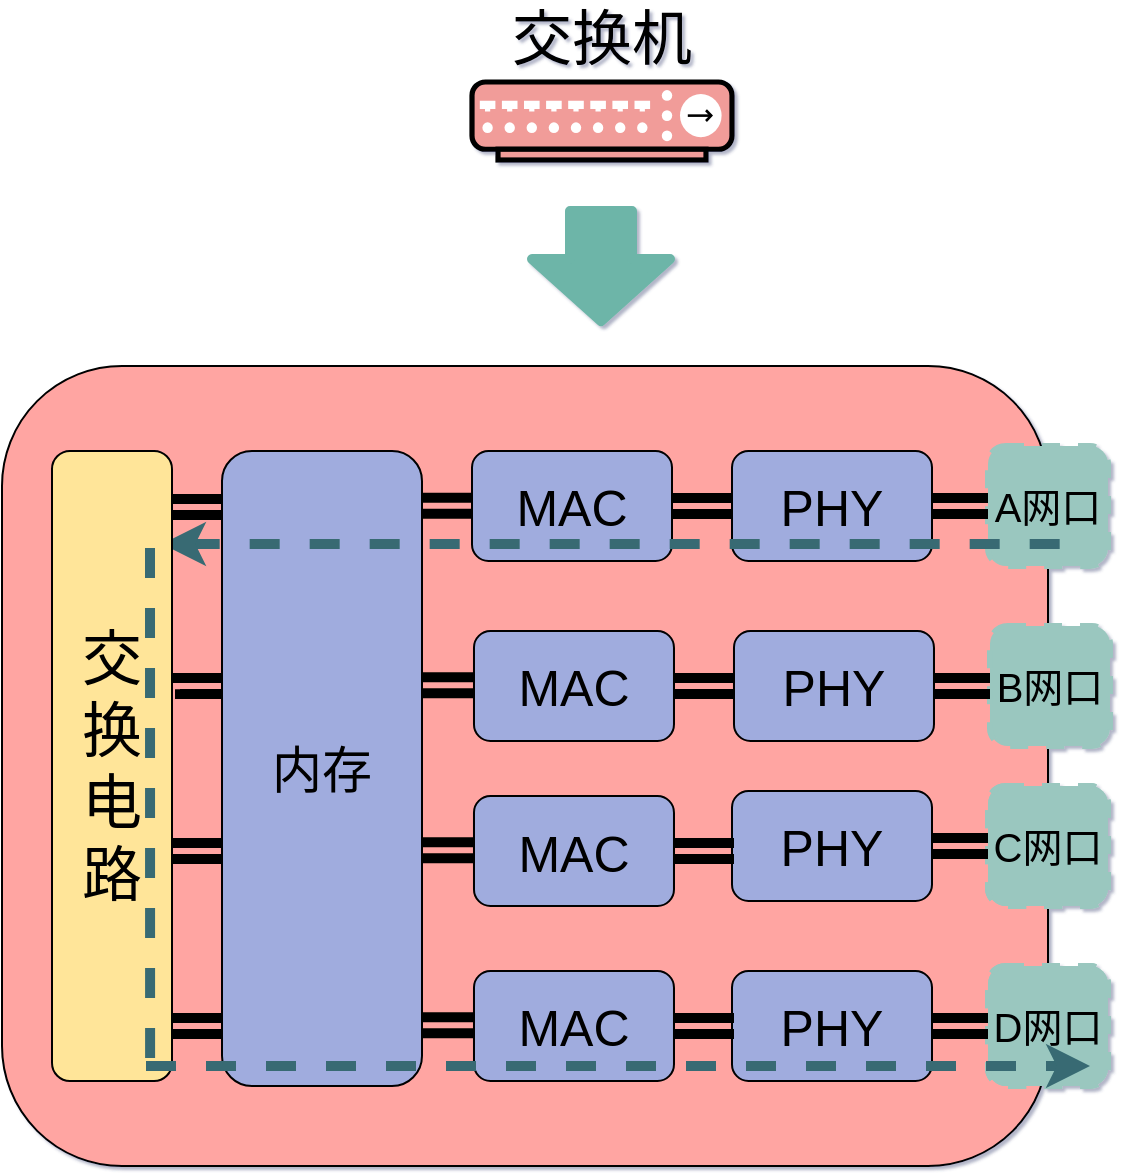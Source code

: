 <mxfile version="21.6.9" type="github">
  <diagram id="3228e29e-7158-1315-38df-8450db1d8a1d" name="Page-1">
    <mxGraphModel dx="1524" dy="1682" grid="1" gridSize="10" guides="1" tooltips="1" connect="1" arrows="1" fold="1" page="1" pageScale="1" pageWidth="600" pageHeight="200" background="#ffffff" math="0" shadow="1">
      <root>
        <mxCell id="0" />
        <mxCell id="1" parent="0" />
        <mxCell id="2FnHlDQc3e_-eUdSoOCG-1" value="" style="rounded=1;whiteSpace=wrap;html=1;fillColor=#FFA5A2;" parent="1" vertex="1">
          <mxGeometry x="-577" y="190" width="523" height="400" as="geometry" />
        </mxCell>
        <mxCell id="fYc7Ru6buci-YKz5Eo-_-1" value="" style="fontColor=#0066CC;verticalAlign=top;verticalLabelPosition=bottom;labelPosition=center;align=center;html=1;outlineConnect=0;gradientColor=none;gradientDirection=north;strokeWidth=2;shape=mxgraph.networks.hub;fillColor=#F19C99;" parent="1" vertex="1">
          <mxGeometry x="-342" y="48" width="130" height="39" as="geometry" />
        </mxCell>
        <mxCell id="fYc7Ru6buci-YKz5Eo-_-4" value="&lt;span style=&quot;font-size: 30px&quot;&gt;交换机&lt;/span&gt;" style="text;html=1;strokeColor=none;fillColor=none;align=center;verticalAlign=middle;whiteSpace=wrap;rounded=0;" parent="1" vertex="1">
          <mxGeometry x="-327" y="10" width="100" height="31" as="geometry" />
        </mxCell>
        <mxCell id="2FnHlDQc3e_-eUdSoOCG-2" value="&lt;font style=&quot;font-size: 20px&quot;&gt;A网口&lt;/font&gt;" style="rounded=1;whiteSpace=wrap;html=1;fillColor=#9AC7BF;strokeColor=#9AC7BF;dashed=1;strokeWidth=3;" parent="1" vertex="1">
          <mxGeometry x="-84" y="230" width="60" height="60" as="geometry" />
        </mxCell>
        <mxCell id="2FnHlDQc3e_-eUdSoOCG-4" value="" style="rounded=1;whiteSpace=wrap;html=1;fillColor=#9AC7BF;strokeColor=#9AC7BF;strokeWidth=3;dashed=1;" parent="1" vertex="1">
          <mxGeometry x="-84" y="400" width="60" height="60" as="geometry" />
        </mxCell>
        <mxCell id="2FnHlDQc3e_-eUdSoOCG-5" value="" style="rounded=1;whiteSpace=wrap;html=1;fillColor=#9AC7BF;strokeColor=#9AC7BF;strokeWidth=3;dashed=1;" parent="1" vertex="1">
          <mxGeometry x="-84" y="490" width="60" height="60" as="geometry" />
        </mxCell>
        <mxCell id="2FnHlDQc3e_-eUdSoOCG-10" style="edgeStyle=orthogonalEdgeStyle;rounded=0;orthogonalLoop=1;jettySize=auto;html=1;exitX=1;exitY=0.5;exitDx=0;exitDy=0;entryX=0;entryY=0.5;entryDx=0;entryDy=0;endArrow=none;endFill=0;strokeWidth=5;shape=link;" parent="1" source="2FnHlDQc3e_-eUdSoOCG-7" target="2FnHlDQc3e_-eUdSoOCG-2" edge="1">
          <mxGeometry relative="1" as="geometry" />
        </mxCell>
        <mxCell id="2Wd3UBVozqNLlvINTNh1-8" style="edgeStyle=orthogonalEdgeStyle;rounded=0;orthogonalLoop=1;jettySize=auto;html=1;exitX=0;exitY=0.5;exitDx=0;exitDy=0;entryX=1;entryY=0.5;entryDx=0;entryDy=0;endArrow=none;endFill=0;strokeWidth=5;shape=link;" parent="1" source="2FnHlDQc3e_-eUdSoOCG-7" target="2Wd3UBVozqNLlvINTNh1-5" edge="1">
          <mxGeometry relative="1" as="geometry" />
        </mxCell>
        <mxCell id="2FnHlDQc3e_-eUdSoOCG-7" value="&lt;font style=&quot;font-size: 25px&quot;&gt;PHY&lt;/font&gt;" style="rounded=1;whiteSpace=wrap;html=1;fillColor=#A0ACDE;" parent="1" vertex="1">
          <mxGeometry x="-212" y="232.5" width="100" height="55" as="geometry" />
        </mxCell>
        <mxCell id="2FnHlDQc3e_-eUdSoOCG-12" value="&lt;span style=&quot;font-size: 20px&quot;&gt;B网口&lt;/span&gt;" style="rounded=1;whiteSpace=wrap;html=1;fillColor=#9AC7BF;strokeWidth=3;dashed=1;strokeColor=#9AC7BF;" parent="1" vertex="1">
          <mxGeometry x="-83.01" y="320" width="60" height="60" as="geometry" />
        </mxCell>
        <mxCell id="2FnHlDQc3e_-eUdSoOCG-13" style="edgeStyle=orthogonalEdgeStyle;rounded=0;orthogonalLoop=1;jettySize=auto;html=1;exitX=1;exitY=0.5;exitDx=0;exitDy=0;entryX=0;entryY=0.5;entryDx=0;entryDy=0;endArrow=none;endFill=0;strokeWidth=5;shape=link;" parent="1" source="2FnHlDQc3e_-eUdSoOCG-15" target="2FnHlDQc3e_-eUdSoOCG-12" edge="1">
          <mxGeometry relative="1" as="geometry" />
        </mxCell>
        <mxCell id="2FnHlDQc3e_-eUdSoOCG-15" value="&lt;font style=&quot;font-size: 25px&quot;&gt;PHY&lt;/font&gt;" style="rounded=1;whiteSpace=wrap;html=1;fillColor=#A0ACDE;" parent="1" vertex="1">
          <mxGeometry x="-211.01" y="322.5" width="100" height="55" as="geometry" />
        </mxCell>
        <mxCell id="2FnHlDQc3e_-eUdSoOCG-16" value="&lt;span style=&quot;font-size: 20px&quot;&gt;C网口&lt;/span&gt;" style="rounded=1;whiteSpace=wrap;html=1;fillColor=#9AC7BF;strokeColor=#9AC7BF;strokeWidth=3;dashed=1;" parent="1" vertex="1">
          <mxGeometry x="-84" y="400" width="60" height="60" as="geometry" />
        </mxCell>
        <mxCell id="2FnHlDQc3e_-eUdSoOCG-17" style="edgeStyle=orthogonalEdgeStyle;rounded=0;orthogonalLoop=1;jettySize=auto;html=1;exitX=1;exitY=0.5;exitDx=0;exitDy=0;entryX=0;entryY=0.5;entryDx=0;entryDy=0;endArrow=none;endFill=0;strokeWidth=5;shape=link;" parent="1" source="2FnHlDQc3e_-eUdSoOCG-19" target="2FnHlDQc3e_-eUdSoOCG-16" edge="1">
          <mxGeometry relative="1" as="geometry" />
        </mxCell>
        <mxCell id="2FnHlDQc3e_-eUdSoOCG-19" value="&lt;font style=&quot;font-size: 25px&quot;&gt;PHY&lt;/font&gt;" style="rounded=1;whiteSpace=wrap;html=1;fillColor=#A0ACDE;" parent="1" vertex="1">
          <mxGeometry x="-212" y="402.5" width="100" height="55" as="geometry" />
        </mxCell>
        <mxCell id="2FnHlDQc3e_-eUdSoOCG-20" value="&lt;span style=&quot;font-size: 20px&quot;&gt;D网口&lt;/span&gt;" style="rounded=1;whiteSpace=wrap;html=1;fillColor=#9AC7BF;strokeColor=#9AC7BF;strokeWidth=3;dashed=1;" parent="1" vertex="1">
          <mxGeometry x="-84" y="490" width="60" height="60" as="geometry" />
        </mxCell>
        <mxCell id="2FnHlDQc3e_-eUdSoOCG-21" style="edgeStyle=orthogonalEdgeStyle;rounded=0;orthogonalLoop=1;jettySize=auto;html=1;exitX=1;exitY=0.5;exitDx=0;exitDy=0;entryX=0;entryY=0.5;entryDx=0;entryDy=0;endArrow=none;endFill=0;strokeWidth=5;shape=link;" parent="1" source="2FnHlDQc3e_-eUdSoOCG-23" target="2FnHlDQc3e_-eUdSoOCG-20" edge="1">
          <mxGeometry relative="1" as="geometry" />
        </mxCell>
        <mxCell id="2FnHlDQc3e_-eUdSoOCG-23" value="&lt;font style=&quot;font-size: 25px&quot;&gt;PHY&lt;/font&gt;" style="rounded=1;whiteSpace=wrap;html=1;fillColor=#A0ACDE;" parent="1" vertex="1">
          <mxGeometry x="-212" y="492.5" width="100" height="55" as="geometry" />
        </mxCell>
        <mxCell id="2FnHlDQc3e_-eUdSoOCG-25" value="" style="shape=flexArrow;endArrow=classic;html=1;strokeWidth=5;endWidth=33;endSize=8.67;width=27;strokeColor=#6DB5A8;fillColor=#6DB5A8;" parent="1" edge="1">
          <mxGeometry width="50" height="50" relative="1" as="geometry">
            <mxPoint x="-277.5" y="110" as="sourcePoint" />
            <mxPoint x="-277.5" y="170" as="targetPoint" />
          </mxGeometry>
        </mxCell>
        <mxCell id="2Wd3UBVozqNLlvINTNh1-17" style="edgeStyle=orthogonalEdgeStyle;shape=link;rounded=0;orthogonalLoop=1;jettySize=auto;html=1;exitX=0;exitY=0.5;exitDx=0;exitDy=0;entryX=1;entryY=0.378;entryDx=0;entryDy=0;entryPerimeter=0;startArrow=classic;startFill=1;endArrow=none;endFill=0;strokeWidth=5;" parent="1" target="2FnHlDQc3e_-eUdSoOCG-6" edge="1">
          <mxGeometry relative="1" as="geometry">
            <mxPoint x="-466.01" y="350.0" as="sourcePoint" />
          </mxGeometry>
        </mxCell>
        <mxCell id="2Wd3UBVozqNLlvINTNh1-16" style="edgeStyle=orthogonalEdgeStyle;rounded=0;orthogonalLoop=1;jettySize=auto;html=1;exitX=0;exitY=0.5;exitDx=0;exitDy=0;entryX=1;entryY=0.5;entryDx=0;entryDy=0;endArrow=none;endFill=0;strokeWidth=5;shape=link;" parent="1" target="2Wd3UBVozqNLlvINTNh1-15" edge="1">
          <mxGeometry relative="1" as="geometry">
            <mxPoint x="-211.01" y="350" as="sourcePoint" />
          </mxGeometry>
        </mxCell>
        <mxCell id="2Wd3UBVozqNLlvINTNh1-18" style="edgeStyle=orthogonalEdgeStyle;shape=link;rounded=0;orthogonalLoop=1;jettySize=auto;html=1;exitX=0;exitY=0.5;exitDx=0;exitDy=0;entryX=1;entryY=0.378;entryDx=0;entryDy=0;entryPerimeter=0;startArrow=classic;startFill=1;endArrow=none;endFill=0;strokeWidth=5;" parent="1" edge="1">
          <mxGeometry relative="1" as="geometry">
            <mxPoint x="-497" y="431.57" as="targetPoint" />
            <mxPoint x="-466.01" y="432.5" as="sourcePoint" />
          </mxGeometry>
        </mxCell>
        <mxCell id="2Wd3UBVozqNLlvINTNh1-22" style="edgeStyle=orthogonalEdgeStyle;rounded=0;orthogonalLoop=1;jettySize=auto;html=1;exitX=0;exitY=0.5;exitDx=0;exitDy=0;entryX=1;entryY=0.5;entryDx=0;entryDy=0;endArrow=none;endFill=0;strokeWidth=5;shape=link;" parent="1" target="2Wd3UBVozqNLlvINTNh1-21" edge="1">
          <mxGeometry relative="1" as="geometry">
            <mxPoint x="-211.01" y="432.5" as="sourcePoint" />
          </mxGeometry>
        </mxCell>
        <mxCell id="2Wd3UBVozqNLlvINTNh1-23" style="edgeStyle=orthogonalEdgeStyle;shape=link;rounded=0;orthogonalLoop=1;jettySize=auto;html=1;exitX=0;exitY=0.5;exitDx=0;exitDy=0;entryX=1;entryY=0.378;entryDx=0;entryDy=0;entryPerimeter=0;startArrow=classic;startFill=1;endArrow=none;endFill=0;strokeWidth=5;" parent="1" edge="1">
          <mxGeometry relative="1" as="geometry">
            <mxPoint x="-497" y="519.07" as="targetPoint" />
            <mxPoint x="-466.01" y="520" as="sourcePoint" />
          </mxGeometry>
        </mxCell>
        <mxCell id="2Wd3UBVozqNLlvINTNh1-27" style="edgeStyle=orthogonalEdgeStyle;rounded=0;orthogonalLoop=1;jettySize=auto;html=1;exitX=0;exitY=0.5;exitDx=0;exitDy=0;entryX=1;entryY=0.5;entryDx=0;entryDy=0;endArrow=none;endFill=0;strokeWidth=5;shape=link;" parent="1" target="2Wd3UBVozqNLlvINTNh1-26" edge="1">
          <mxGeometry relative="1" as="geometry">
            <mxPoint x="-211.01" y="520" as="sourcePoint" />
          </mxGeometry>
        </mxCell>
        <mxCell id="z5WVHUyE9Uxdyr6KfAr9-2" style="edgeStyle=orthogonalEdgeStyle;rounded=0;orthogonalLoop=1;jettySize=auto;html=1;exitX=0;exitY=0.5;exitDx=0;exitDy=0;entryX=1;entryY=0.5;entryDx=0;entryDy=0;endArrow=none;endFill=0;strokeWidth=5;shape=link;" edge="1" parent="1">
          <mxGeometry relative="1" as="geometry">
            <mxPoint x="-341.01" y="259.86" as="sourcePoint" />
            <mxPoint x="-371.01" y="259.86" as="targetPoint" />
          </mxGeometry>
        </mxCell>
        <mxCell id="2Wd3UBVozqNLlvINTNh1-5" value="&lt;font style=&quot;font-size: 25px&quot;&gt;MAC&lt;/font&gt;" style="rounded=1;whiteSpace=wrap;html=1;fillColor=#A0ACDE;" parent="1" vertex="1">
          <mxGeometry x="-342" y="232.5" width="100" height="55" as="geometry" />
        </mxCell>
        <mxCell id="z5WVHUyE9Uxdyr6KfAr9-3" style="edgeStyle=orthogonalEdgeStyle;rounded=0;orthogonalLoop=1;jettySize=auto;html=1;exitX=0;exitY=0.5;exitDx=0;exitDy=0;entryX=1;entryY=0.5;entryDx=0;entryDy=0;endArrow=none;endFill=0;strokeWidth=5;shape=link;" edge="1" parent="1">
          <mxGeometry relative="1" as="geometry">
            <mxPoint x="-341.01" y="349.66" as="sourcePoint" />
            <mxPoint x="-371.01" y="349.66" as="targetPoint" />
          </mxGeometry>
        </mxCell>
        <mxCell id="z5WVHUyE9Uxdyr6KfAr9-4" style="edgeStyle=orthogonalEdgeStyle;rounded=0;orthogonalLoop=1;jettySize=auto;html=1;exitX=0;exitY=0.5;exitDx=0;exitDy=0;entryX=1;entryY=0.5;entryDx=0;entryDy=0;endArrow=none;endFill=0;strokeWidth=5;shape=link;" edge="1" parent="1">
          <mxGeometry relative="1" as="geometry">
            <mxPoint x="-341.01" y="432.16" as="sourcePoint" />
            <mxPoint x="-371.01" y="432.16" as="targetPoint" />
          </mxGeometry>
        </mxCell>
        <mxCell id="z5WVHUyE9Uxdyr6KfAr9-5" style="edgeStyle=orthogonalEdgeStyle;rounded=0;orthogonalLoop=1;jettySize=auto;html=1;exitX=0;exitY=0.5;exitDx=0;exitDy=0;entryX=1;entryY=0.5;entryDx=0;entryDy=0;endArrow=none;endFill=0;strokeWidth=5;shape=link;" edge="1" parent="1">
          <mxGeometry relative="1" as="geometry">
            <mxPoint x="-337" y="519.66" as="sourcePoint" />
            <mxPoint x="-367" y="519.66" as="targetPoint" />
          </mxGeometry>
        </mxCell>
        <mxCell id="2Wd3UBVozqNLlvINTNh1-15" value="&lt;font style=&quot;font-size: 25px&quot;&gt;MAC&lt;/font&gt;" style="rounded=1;whiteSpace=wrap;html=1;fillColor=#A0ACDE;" parent="1" vertex="1">
          <mxGeometry x="-341.01" y="322.5" width="100" height="55" as="geometry" />
        </mxCell>
        <mxCell id="2Wd3UBVozqNLlvINTNh1-21" value="&lt;font style=&quot;font-size: 25px&quot;&gt;MAC&lt;/font&gt;" style="rounded=1;whiteSpace=wrap;html=1;fillColor=#A0ACDE;" parent="1" vertex="1">
          <mxGeometry x="-341.01" y="405" width="100" height="55" as="geometry" />
        </mxCell>
        <mxCell id="2Wd3UBVozqNLlvINTNh1-26" value="&lt;font style=&quot;font-size: 25px&quot;&gt;MAC&lt;/font&gt;" style="rounded=1;whiteSpace=wrap;html=1;fillColor=#A0ACDE;" parent="1" vertex="1">
          <mxGeometry x="-341.01" y="492.5" width="100" height="55" as="geometry" />
        </mxCell>
        <mxCell id="2Wd3UBVozqNLlvINTNh1-6" value="&lt;font style=&quot;font-size: 25px&quot;&gt;内存&lt;/font&gt;" style="rounded=1;whiteSpace=wrap;html=1;fillColor=#A0ACDE;" parent="1" vertex="1">
          <mxGeometry x="-467" y="232.5" width="100" height="317.5" as="geometry" />
        </mxCell>
        <mxCell id="z5WVHUyE9Uxdyr6KfAr9-7" style="edgeStyle=orthogonalEdgeStyle;shape=link;rounded=0;orthogonalLoop=1;jettySize=auto;html=1;exitX=0;exitY=0.5;exitDx=0;exitDy=0;entryX=1;entryY=0.378;entryDx=0;entryDy=0;entryPerimeter=0;startArrow=classic;startFill=1;endArrow=none;endFill=0;strokeWidth=5;" edge="1" parent="1">
          <mxGeometry relative="1" as="geometry">
            <mxPoint x="-467.0" y="260.5" as="sourcePoint" />
            <mxPoint x="-497.99" y="259.5" as="targetPoint" />
          </mxGeometry>
        </mxCell>
        <mxCell id="2FnHlDQc3e_-eUdSoOCG-27" value="" style="endArrow=none;dashed=1;html=1;strokeWidth=5;fillColor=#6DB5A8;startArrow=classic;startFill=1;strokeColor=#376B73;" parent="1" edge="1">
          <mxGeometry width="50" height="50" relative="1" as="geometry">
            <mxPoint x="-497" y="279" as="sourcePoint" />
            <mxPoint x="-34" y="279" as="targetPoint" />
          </mxGeometry>
        </mxCell>
        <mxCell id="2FnHlDQc3e_-eUdSoOCG-6" value="&lt;span style=&quot;font-size: 30px&quot;&gt;交换电路&lt;/span&gt;" style="rounded=1;whiteSpace=wrap;html=1;fillColor=#FFE599;" parent="1" vertex="1">
          <mxGeometry x="-552" y="232.5" width="60" height="315" as="geometry" />
        </mxCell>
        <mxCell id="2FnHlDQc3e_-eUdSoOCG-29" value="" style="endArrow=none;dashed=1;html=1;strokeWidth=5;fillColor=#6DB5A8;strokeColor=#376B73;exitX=0.174;exitY=0.875;exitDx=0;exitDy=0;exitPerimeter=0;" parent="1" edge="1">
          <mxGeometry width="50" height="50" relative="1" as="geometry">
            <mxPoint x="-502.95" y="536" as="sourcePoint" />
            <mxPoint x="-503" y="270" as="targetPoint" />
          </mxGeometry>
        </mxCell>
        <mxCell id="2FnHlDQc3e_-eUdSoOCG-32" value="" style="endArrow=classic;dashed=1;html=1;strokeWidth=5;fillColor=#6DB5A8;startArrow=none;startFill=0;endFill=1;strokeColor=#376B73;" parent="1" edge="1">
          <mxGeometry width="50" height="50" relative="1" as="geometry">
            <mxPoint x="-505" y="540" as="sourcePoint" />
            <mxPoint x="-33" y="540" as="targetPoint" />
          </mxGeometry>
        </mxCell>
      </root>
    </mxGraphModel>
  </diagram>
</mxfile>
